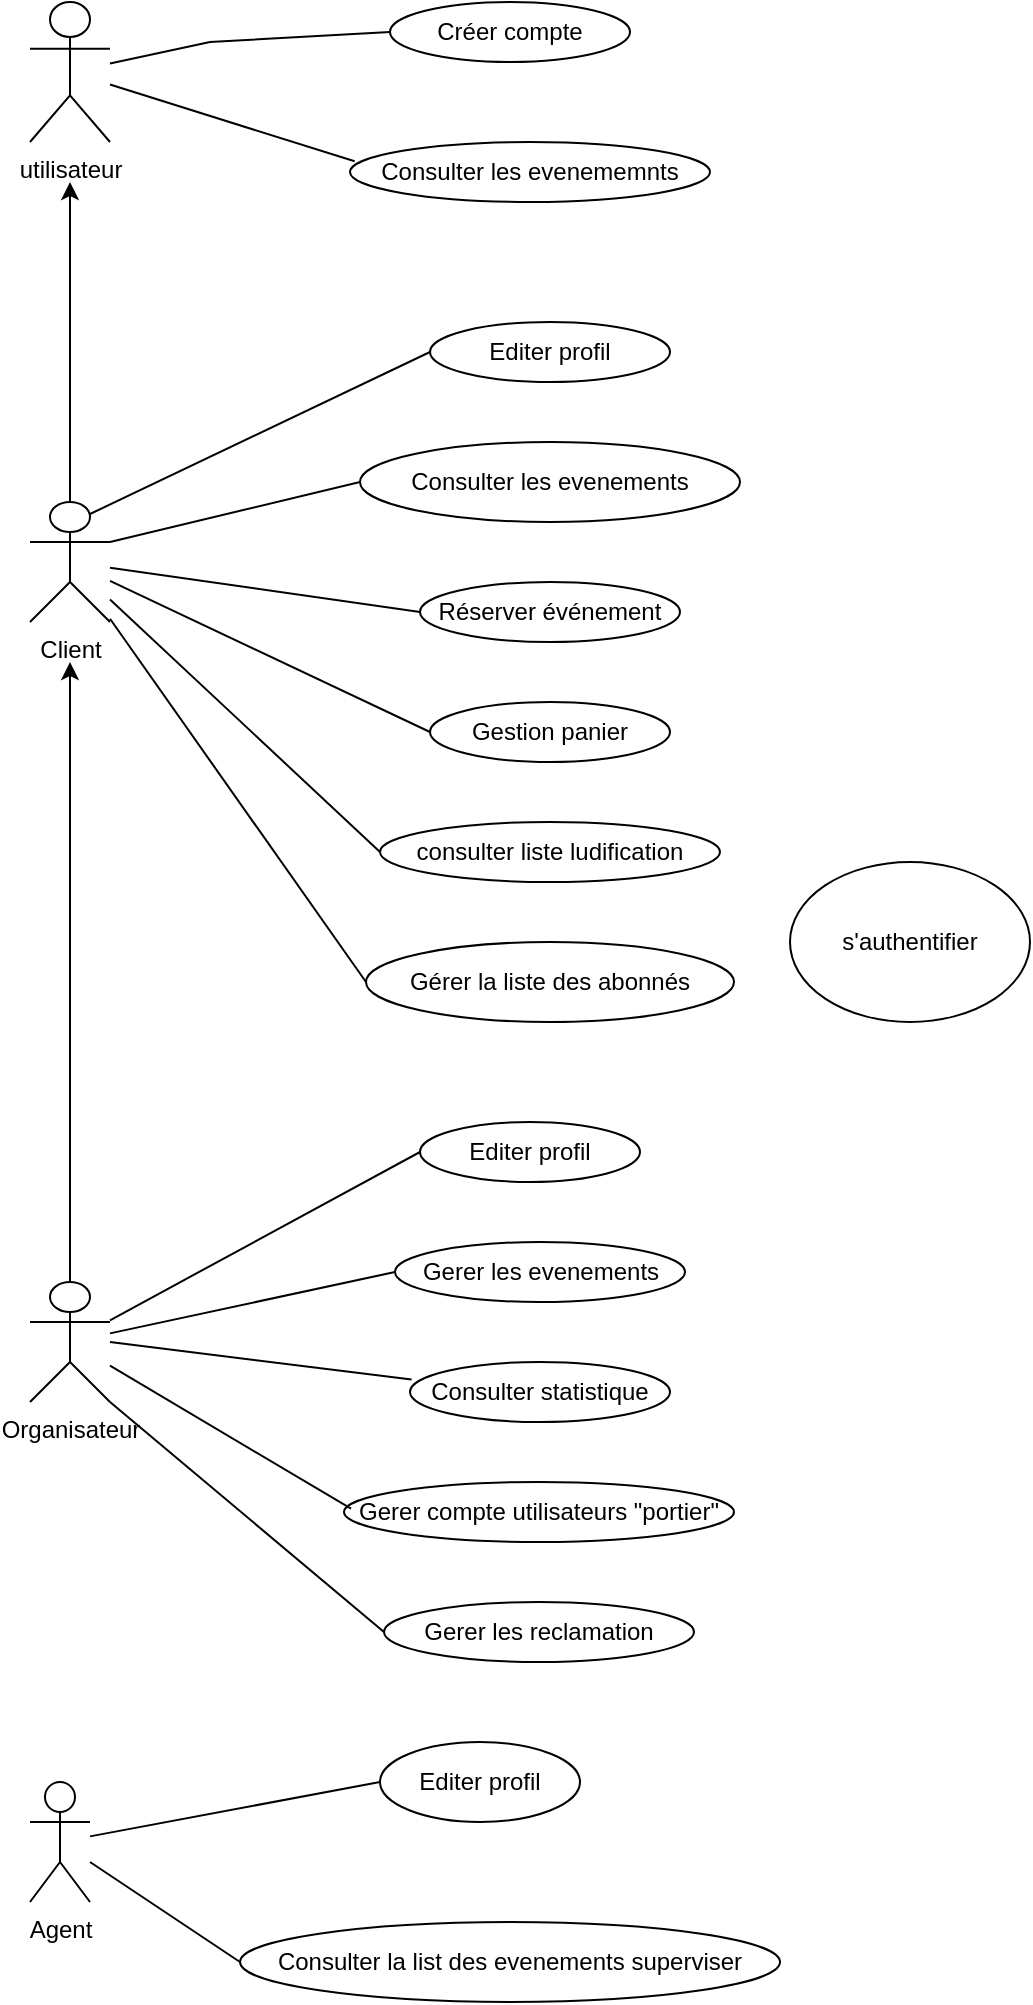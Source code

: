 <mxfile version="20.8.16" type="github">
  <diagram name="Page-1" id="p2lF4CjEwVdkAPOwomgc">
    <mxGraphModel dx="1467" dy="783" grid="1" gridSize="10" guides="1" tooltips="1" connect="1" arrows="1" fold="1" page="1" pageScale="1" pageWidth="827" pageHeight="1169" math="0" shadow="0">
      <root>
        <mxCell id="0" />
        <mxCell id="1" parent="0" />
        <mxCell id="h1d5hpDYS3AxuV8sNcCp-1" value="utilisateur" style="shape=umlActor;verticalLabelPosition=bottom;verticalAlign=top;html=1;outlineConnect=0;" vertex="1" parent="1">
          <mxGeometry x="50" y="40" width="40" height="70" as="geometry" />
        </mxCell>
        <mxCell id="h1d5hpDYS3AxuV8sNcCp-2" value="Créer compte" style="ellipse;whiteSpace=wrap;html=1;" vertex="1" parent="1">
          <mxGeometry x="230" y="40" width="120" height="30" as="geometry" />
        </mxCell>
        <mxCell id="h1d5hpDYS3AxuV8sNcCp-4" value="Consulter les evenememnts" style="ellipse;whiteSpace=wrap;html=1;" vertex="1" parent="1">
          <mxGeometry x="210" y="110" width="180" height="30" as="geometry" />
        </mxCell>
        <mxCell id="h1d5hpDYS3AxuV8sNcCp-6" value="" style="endArrow=none;html=1;rounded=0;entryX=0;entryY=0.5;entryDx=0;entryDy=0;" edge="1" parent="1" source="h1d5hpDYS3AxuV8sNcCp-1" target="h1d5hpDYS3AxuV8sNcCp-2">
          <mxGeometry width="50" height="50" relative="1" as="geometry">
            <mxPoint x="110" y="100" as="sourcePoint" />
            <mxPoint x="160" y="50" as="targetPoint" />
            <Array as="points">
              <mxPoint x="140" y="60" />
            </Array>
          </mxGeometry>
        </mxCell>
        <mxCell id="h1d5hpDYS3AxuV8sNcCp-7" value="" style="endArrow=none;html=1;rounded=0;entryX=0.013;entryY=0.322;entryDx=0;entryDy=0;entryPerimeter=0;" edge="1" parent="1" source="h1d5hpDYS3AxuV8sNcCp-1" target="h1d5hpDYS3AxuV8sNcCp-4">
          <mxGeometry width="50" height="50" relative="1" as="geometry">
            <mxPoint x="130" y="120" as="sourcePoint" />
            <mxPoint x="180" y="70" as="targetPoint" />
          </mxGeometry>
        </mxCell>
        <mxCell id="h1d5hpDYS3AxuV8sNcCp-12" style="edgeStyle=orthogonalEdgeStyle;rounded=0;orthogonalLoop=1;jettySize=auto;html=1;" edge="1" parent="1" source="h1d5hpDYS3AxuV8sNcCp-8">
          <mxGeometry relative="1" as="geometry">
            <mxPoint x="70" y="130" as="targetPoint" />
          </mxGeometry>
        </mxCell>
        <mxCell id="h1d5hpDYS3AxuV8sNcCp-8" value="Client" style="shape=umlActor;verticalLabelPosition=bottom;verticalAlign=top;html=1;outlineConnect=0;" vertex="1" parent="1">
          <mxGeometry x="50" y="290" width="40" height="60" as="geometry" />
        </mxCell>
        <mxCell id="h1d5hpDYS3AxuV8sNcCp-13" value="Editer profil" style="ellipse;whiteSpace=wrap;html=1;" vertex="1" parent="1">
          <mxGeometry x="250" y="200" width="120" height="30" as="geometry" />
        </mxCell>
        <mxCell id="h1d5hpDYS3AxuV8sNcCp-14" value="Gestion panier" style="ellipse;whiteSpace=wrap;html=1;" vertex="1" parent="1">
          <mxGeometry x="250" y="390" width="120" height="30" as="geometry" />
        </mxCell>
        <mxCell id="h1d5hpDYS3AxuV8sNcCp-15" value="Réserver événement" style="ellipse;whiteSpace=wrap;html=1;" vertex="1" parent="1">
          <mxGeometry x="245" y="330" width="130" height="30" as="geometry" />
        </mxCell>
        <mxCell id="h1d5hpDYS3AxuV8sNcCp-16" value="consulter liste ludification" style="ellipse;whiteSpace=wrap;html=1;" vertex="1" parent="1">
          <mxGeometry x="225" y="450" width="170" height="30" as="geometry" />
        </mxCell>
        <mxCell id="h1d5hpDYS3AxuV8sNcCp-17" value="Consulter les evenements" style="ellipse;whiteSpace=wrap;html=1;" vertex="1" parent="1">
          <mxGeometry x="215" y="260" width="190" height="40" as="geometry" />
        </mxCell>
        <mxCell id="h1d5hpDYS3AxuV8sNcCp-19" value="Gérer la liste des abonnés" style="ellipse;whiteSpace=wrap;html=1;" vertex="1" parent="1">
          <mxGeometry x="218" y="510" width="184" height="40" as="geometry" />
        </mxCell>
        <mxCell id="h1d5hpDYS3AxuV8sNcCp-21" style="edgeStyle=orthogonalEdgeStyle;rounded=0;orthogonalLoop=1;jettySize=auto;html=1;exitX=0.5;exitY=1;exitDx=0;exitDy=0;" edge="1" parent="1" source="h1d5hpDYS3AxuV8sNcCp-14" target="h1d5hpDYS3AxuV8sNcCp-14">
          <mxGeometry relative="1" as="geometry" />
        </mxCell>
        <mxCell id="h1d5hpDYS3AxuV8sNcCp-22" value="" style="endArrow=none;html=1;rounded=0;entryX=0;entryY=0.5;entryDx=0;entryDy=0;exitX=0.75;exitY=0.1;exitDx=0;exitDy=0;exitPerimeter=0;" edge="1" parent="1" source="h1d5hpDYS3AxuV8sNcCp-8" target="h1d5hpDYS3AxuV8sNcCp-13">
          <mxGeometry width="50" height="50" relative="1" as="geometry">
            <mxPoint x="90" y="290" as="sourcePoint" />
            <mxPoint x="140" y="240" as="targetPoint" />
          </mxGeometry>
        </mxCell>
        <mxCell id="h1d5hpDYS3AxuV8sNcCp-23" value="" style="endArrow=none;html=1;rounded=0;entryX=0;entryY=0.5;entryDx=0;entryDy=0;" edge="1" parent="1" source="h1d5hpDYS3AxuV8sNcCp-8" target="h1d5hpDYS3AxuV8sNcCp-15">
          <mxGeometry width="50" height="50" relative="1" as="geometry">
            <mxPoint x="140" y="360" as="sourcePoint" />
            <mxPoint x="190" y="310" as="targetPoint" />
          </mxGeometry>
        </mxCell>
        <mxCell id="h1d5hpDYS3AxuV8sNcCp-24" value="" style="endArrow=none;html=1;rounded=0;entryX=0;entryY=0.5;entryDx=0;entryDy=0;exitX=1;exitY=0.333;exitDx=0;exitDy=0;exitPerimeter=0;" edge="1" parent="1" source="h1d5hpDYS3AxuV8sNcCp-8" target="h1d5hpDYS3AxuV8sNcCp-17">
          <mxGeometry width="50" height="50" relative="1" as="geometry">
            <mxPoint x="130" y="345" as="sourcePoint" />
            <mxPoint x="180" y="295" as="targetPoint" />
          </mxGeometry>
        </mxCell>
        <mxCell id="h1d5hpDYS3AxuV8sNcCp-25" value="" style="endArrow=none;html=1;rounded=0;entryX=0;entryY=0.5;entryDx=0;entryDy=0;" edge="1" parent="1" source="h1d5hpDYS3AxuV8sNcCp-8" target="h1d5hpDYS3AxuV8sNcCp-14">
          <mxGeometry width="50" height="50" relative="1" as="geometry">
            <mxPoint x="140" y="360" as="sourcePoint" />
            <mxPoint x="190" y="310" as="targetPoint" />
          </mxGeometry>
        </mxCell>
        <mxCell id="h1d5hpDYS3AxuV8sNcCp-26" value="" style="endArrow=none;html=1;rounded=0;entryX=0;entryY=0.5;entryDx=0;entryDy=0;" edge="1" parent="1" source="h1d5hpDYS3AxuV8sNcCp-8" target="h1d5hpDYS3AxuV8sNcCp-16">
          <mxGeometry width="50" height="50" relative="1" as="geometry">
            <mxPoint x="140" y="360" as="sourcePoint" />
            <mxPoint x="190" y="310" as="targetPoint" />
          </mxGeometry>
        </mxCell>
        <mxCell id="h1d5hpDYS3AxuV8sNcCp-27" value="" style="endArrow=none;html=1;rounded=0;entryX=0;entryY=0.5;entryDx=0;entryDy=0;" edge="1" parent="1" source="h1d5hpDYS3AxuV8sNcCp-8" target="h1d5hpDYS3AxuV8sNcCp-19">
          <mxGeometry width="50" height="50" relative="1" as="geometry">
            <mxPoint x="140" y="360" as="sourcePoint" />
            <mxPoint x="190" y="310" as="targetPoint" />
          </mxGeometry>
        </mxCell>
        <mxCell id="h1d5hpDYS3AxuV8sNcCp-30" style="edgeStyle=orthogonalEdgeStyle;rounded=0;orthogonalLoop=1;jettySize=auto;html=1;exitX=0.5;exitY=0;exitDx=0;exitDy=0;exitPerimeter=0;" edge="1" parent="1" source="h1d5hpDYS3AxuV8sNcCp-28">
          <mxGeometry relative="1" as="geometry">
            <mxPoint x="70" y="370" as="targetPoint" />
          </mxGeometry>
        </mxCell>
        <mxCell id="h1d5hpDYS3AxuV8sNcCp-28" value="&lt;div&gt;Organisateur&lt;/div&gt;&lt;div&gt;&lt;br&gt;&lt;/div&gt;" style="shape=umlActor;verticalLabelPosition=bottom;verticalAlign=top;html=1;outlineConnect=0;" vertex="1" parent="1">
          <mxGeometry x="50" y="680" width="40" height="60" as="geometry" />
        </mxCell>
        <mxCell id="h1d5hpDYS3AxuV8sNcCp-31" value="Editer profil" style="ellipse;whiteSpace=wrap;html=1;" vertex="1" parent="1">
          <mxGeometry x="245" y="600" width="110" height="30" as="geometry" />
        </mxCell>
        <mxCell id="h1d5hpDYS3AxuV8sNcCp-32" value="Gerer les evenements" style="ellipse;whiteSpace=wrap;html=1;" vertex="1" parent="1">
          <mxGeometry x="232.5" y="660" width="145" height="30" as="geometry" />
        </mxCell>
        <mxCell id="h1d5hpDYS3AxuV8sNcCp-33" value="Consulter statistique" style="ellipse;whiteSpace=wrap;html=1;" vertex="1" parent="1">
          <mxGeometry x="240" y="720" width="130" height="30" as="geometry" />
        </mxCell>
        <mxCell id="h1d5hpDYS3AxuV8sNcCp-34" value="Gerer compte utilisateurs &quot;portier&quot;" style="ellipse;whiteSpace=wrap;html=1;" vertex="1" parent="1">
          <mxGeometry x="207" y="780" width="195" height="30" as="geometry" />
        </mxCell>
        <mxCell id="h1d5hpDYS3AxuV8sNcCp-35" value="Gerer les reclamation" style="ellipse;whiteSpace=wrap;html=1;" vertex="1" parent="1">
          <mxGeometry x="227" y="840" width="155" height="30" as="geometry" />
        </mxCell>
        <mxCell id="h1d5hpDYS3AxuV8sNcCp-36" value="" style="endArrow=none;html=1;rounded=0;entryX=0.006;entryY=0.291;entryDx=0;entryDy=0;entryPerimeter=0;" edge="1" parent="1" target="h1d5hpDYS3AxuV8sNcCp-33">
          <mxGeometry width="50" height="50" relative="1" as="geometry">
            <mxPoint x="90" y="710" as="sourcePoint" />
            <mxPoint x="232.5" y="720" as="targetPoint" />
          </mxGeometry>
        </mxCell>
        <mxCell id="h1d5hpDYS3AxuV8sNcCp-37" value="" style="endArrow=none;html=1;rounded=0;entryX=0;entryY=0.5;entryDx=0;entryDy=0;" edge="1" parent="1" source="h1d5hpDYS3AxuV8sNcCp-28" target="h1d5hpDYS3AxuV8sNcCp-32">
          <mxGeometry width="50" height="50" relative="1" as="geometry">
            <mxPoint x="168" y="730" as="sourcePoint" />
            <mxPoint x="218" y="680" as="targetPoint" />
          </mxGeometry>
        </mxCell>
        <mxCell id="h1d5hpDYS3AxuV8sNcCp-38" value="" style="endArrow=none;html=1;rounded=0;entryX=0;entryY=0.5;entryDx=0;entryDy=0;" edge="1" parent="1" source="h1d5hpDYS3AxuV8sNcCp-28" target="h1d5hpDYS3AxuV8sNcCp-31">
          <mxGeometry width="50" height="50" relative="1" as="geometry">
            <mxPoint x="165" y="670" as="sourcePoint" />
            <mxPoint x="215" y="620" as="targetPoint" />
          </mxGeometry>
        </mxCell>
        <mxCell id="h1d5hpDYS3AxuV8sNcCp-39" value="" style="endArrow=none;html=1;rounded=0;entryX=0.018;entryY=0.445;entryDx=0;entryDy=0;entryPerimeter=0;" edge="1" parent="1" source="h1d5hpDYS3AxuV8sNcCp-28" target="h1d5hpDYS3AxuV8sNcCp-34">
          <mxGeometry width="50" height="50" relative="1" as="geometry">
            <mxPoint x="90" y="730" as="sourcePoint" />
            <mxPoint x="290" y="670" as="targetPoint" />
          </mxGeometry>
        </mxCell>
        <mxCell id="h1d5hpDYS3AxuV8sNcCp-40" value="" style="endArrow=none;html=1;rounded=0;exitX=1;exitY=1;exitDx=0;exitDy=0;exitPerimeter=0;entryX=0;entryY=0.5;entryDx=0;entryDy=0;" edge="1" parent="1" source="h1d5hpDYS3AxuV8sNcCp-28" target="h1d5hpDYS3AxuV8sNcCp-35">
          <mxGeometry width="50" height="50" relative="1" as="geometry">
            <mxPoint x="290" y="840" as="sourcePoint" />
            <mxPoint x="340" y="790" as="targetPoint" />
          </mxGeometry>
        </mxCell>
        <mxCell id="h1d5hpDYS3AxuV8sNcCp-41" value="Agent" style="shape=umlActor;verticalLabelPosition=bottom;verticalAlign=top;html=1;outlineConnect=0;" vertex="1" parent="1">
          <mxGeometry x="50" y="930" width="30" height="60" as="geometry" />
        </mxCell>
        <mxCell id="h1d5hpDYS3AxuV8sNcCp-45" value="Editer profil" style="ellipse;whiteSpace=wrap;html=1;" vertex="1" parent="1">
          <mxGeometry x="225" y="910" width="100" height="40" as="geometry" />
        </mxCell>
        <mxCell id="h1d5hpDYS3AxuV8sNcCp-46" value="Consulter la list des evenements superviser" style="ellipse;whiteSpace=wrap;html=1;" vertex="1" parent="1">
          <mxGeometry x="155" y="1000" width="270" height="40" as="geometry" />
        </mxCell>
        <mxCell id="h1d5hpDYS3AxuV8sNcCp-47" value="" style="endArrow=none;html=1;rounded=0;entryX=0;entryY=0.5;entryDx=0;entryDy=0;" edge="1" parent="1" source="h1d5hpDYS3AxuV8sNcCp-41" target="h1d5hpDYS3AxuV8sNcCp-46">
          <mxGeometry width="50" height="50" relative="1" as="geometry">
            <mxPoint x="250" y="1040" as="sourcePoint" />
            <mxPoint x="300" y="990" as="targetPoint" />
          </mxGeometry>
        </mxCell>
        <mxCell id="h1d5hpDYS3AxuV8sNcCp-48" value="" style="endArrow=none;html=1;rounded=0;entryX=0;entryY=0.5;entryDx=0;entryDy=0;" edge="1" parent="1" source="h1d5hpDYS3AxuV8sNcCp-41" target="h1d5hpDYS3AxuV8sNcCp-45">
          <mxGeometry width="50" height="50" relative="1" as="geometry">
            <mxPoint x="130" y="970" as="sourcePoint" />
            <mxPoint x="180" y="920" as="targetPoint" />
          </mxGeometry>
        </mxCell>
        <mxCell id="h1d5hpDYS3AxuV8sNcCp-49" value="s&#39;authentifier" style="ellipse;whiteSpace=wrap;html=1;" vertex="1" parent="1">
          <mxGeometry x="430" y="470" width="120" height="80" as="geometry" />
        </mxCell>
      </root>
    </mxGraphModel>
  </diagram>
</mxfile>
